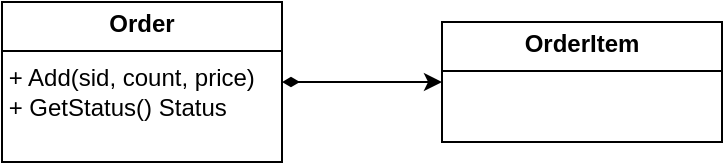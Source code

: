 <mxfile version="26.1.3" pages="2">
  <diagram name="Class diagram" id="GBoX9AJqrzEKFeD1Cp_m">
    <mxGraphModel dx="857" dy="709" grid="1" gridSize="10" guides="1" tooltips="1" connect="1" arrows="1" fold="1" page="0" pageScale="1" pageWidth="850" pageHeight="1100" math="0" shadow="0">
      <root>
        <mxCell id="0" />
        <mxCell id="1" parent="0" />
        <mxCell id="lTzQexU_BMAGF3mtQ2yn-1" value="&lt;p style=&quot;margin:0px;margin-top:4px;text-align:center;&quot;&gt;&lt;b&gt;OrderItem&lt;/b&gt;&lt;/p&gt;&lt;hr size=&quot;1&quot; style=&quot;border-style:solid;&quot;&gt;&lt;div style=&quot;height:2px;&quot;&gt;&lt;/div&gt;" style="verticalAlign=top;align=left;overflow=fill;html=1;whiteSpace=wrap;" vertex="1" parent="1">
          <mxGeometry x="400" y="250" width="140" height="60" as="geometry" />
        </mxCell>
        <mxCell id="lTzQexU_BMAGF3mtQ2yn-3" style="edgeStyle=orthogonalEdgeStyle;rounded=0;orthogonalLoop=1;jettySize=auto;html=1;startArrow=diamondThin;startFill=1;" edge="1" parent="1" source="lTzQexU_BMAGF3mtQ2yn-2" target="lTzQexU_BMAGF3mtQ2yn-1">
          <mxGeometry relative="1" as="geometry" />
        </mxCell>
        <mxCell id="lTzQexU_BMAGF3mtQ2yn-2" value="&lt;p style=&quot;margin:0px;margin-top:4px;text-align:center;&quot;&gt;&lt;b&gt;Order&lt;/b&gt;&lt;/p&gt;&lt;hr size=&quot;1&quot; style=&quot;border-style:solid;&quot;&gt;&lt;div style=&quot;height:2px;&quot;&gt;&amp;nbsp;+ Add(sid, count, price)&lt;br&gt;&amp;nbsp;+ GetStatus() Status&lt;/div&gt;" style="verticalAlign=top;align=left;overflow=fill;html=1;whiteSpace=wrap;" vertex="1" parent="1">
          <mxGeometry x="180" y="240" width="140" height="80" as="geometry" />
        </mxCell>
      </root>
    </mxGraphModel>
  </diagram>
  <diagram id="SDZsltE4_ZyweuexhPFN" name=" Component diagram">
    <mxGraphModel dx="1257" dy="709" grid="1" gridSize="10" guides="1" tooltips="1" connect="1" arrows="1" fold="1" page="0" pageScale="1" pageWidth="850" pageHeight="1100" math="0" shadow="0">
      <root>
        <mxCell id="0" />
        <mxCell id="1" parent="0" />
        <mxCell id="1w8ebbyBeBTkUpwYD-35-4" style="edgeStyle=orthogonalEdgeStyle;rounded=0;orthogonalLoop=1;jettySize=auto;html=1;" edge="1" parent="1" source="1w8ebbyBeBTkUpwYD-35-1" target="1w8ebbyBeBTkUpwYD-35-2">
          <mxGeometry relative="1" as="geometry" />
        </mxCell>
        <mxCell id="1w8ebbyBeBTkUpwYD-35-5" style="edgeStyle=orthogonalEdgeStyle;rounded=0;orthogonalLoop=1;jettySize=auto;html=1;" edge="1" parent="1" source="1w8ebbyBeBTkUpwYD-35-1" target="1w8ebbyBeBTkUpwYD-35-3">
          <mxGeometry relative="1" as="geometry" />
        </mxCell>
        <mxCell id="1w8ebbyBeBTkUpwYD-35-10" style="edgeStyle=orthogonalEdgeStyle;rounded=0;orthogonalLoop=1;jettySize=auto;html=1;" edge="1" parent="1" source="1w8ebbyBeBTkUpwYD-35-1" target="1w8ebbyBeBTkUpwYD-35-7">
          <mxGeometry relative="1" as="geometry" />
        </mxCell>
        <mxCell id="1w8ebbyBeBTkUpwYD-35-1" value="Orders" style="rounded=0;whiteSpace=wrap;html=1;" vertex="1" parent="1">
          <mxGeometry x="-40" y="100" width="120" height="60" as="geometry" />
        </mxCell>
        <mxCell id="1w8ebbyBeBTkUpwYD-35-9" style="edgeStyle=orthogonalEdgeStyle;rounded=0;orthogonalLoop=1;jettySize=auto;html=1;" edge="1" parent="1" source="1w8ebbyBeBTkUpwYD-35-2" target="1w8ebbyBeBTkUpwYD-35-6">
          <mxGeometry relative="1" as="geometry" />
        </mxCell>
        <mxCell id="1w8ebbyBeBTkUpwYD-35-2" value="Stocks" style="rounded=0;whiteSpace=wrap;html=1;" vertex="1" parent="1">
          <mxGeometry x="-240" y="100" width="120" height="60" as="geometry" />
        </mxCell>
        <mxCell id="1w8ebbyBeBTkUpwYD-35-13" style="edgeStyle=orthogonalEdgeStyle;rounded=0;orthogonalLoop=1;jettySize=auto;html=1;" edge="1" parent="1" source="1w8ebbyBeBTkUpwYD-35-3" target="1w8ebbyBeBTkUpwYD-35-11">
          <mxGeometry relative="1" as="geometry" />
        </mxCell>
        <mxCell id="1w8ebbyBeBTkUpwYD-35-14" style="edgeStyle=orthogonalEdgeStyle;rounded=0;orthogonalLoop=1;jettySize=auto;html=1;" edge="1" parent="1" source="1w8ebbyBeBTkUpwYD-35-3" target="1w8ebbyBeBTkUpwYD-35-12">
          <mxGeometry relative="1" as="geometry" />
        </mxCell>
        <mxCell id="1w8ebbyBeBTkUpwYD-35-3" value="Payment" style="rounded=0;whiteSpace=wrap;html=1;" vertex="1" parent="1">
          <mxGeometry x="150" y="100" width="120" height="60" as="geometry" />
        </mxCell>
        <mxCell id="1w8ebbyBeBTkUpwYD-35-6" value="" style="shape=cylinder3;whiteSpace=wrap;html=1;boundedLbl=1;backgroundOutline=1;size=15;" vertex="1" parent="1">
          <mxGeometry x="-210" y="210" width="60" height="80" as="geometry" />
        </mxCell>
        <mxCell id="1w8ebbyBeBTkUpwYD-35-7" value="" style="shape=cylinder3;whiteSpace=wrap;html=1;boundedLbl=1;backgroundOutline=1;size=15;" vertex="1" parent="1">
          <mxGeometry x="-10" y="200" width="60" height="80" as="geometry" />
        </mxCell>
        <mxCell id="1w8ebbyBeBTkUpwYD-35-11" value="by Card" style="rounded=0;whiteSpace=wrap;html=1;" vertex="1" parent="1">
          <mxGeometry x="80" y="210" width="120" height="60" as="geometry" />
        </mxCell>
        <mxCell id="1w8ebbyBeBTkUpwYD-35-12" value="by Bonus" style="rounded=0;whiteSpace=wrap;html=1;" vertex="1" parent="1">
          <mxGeometry x="230" y="210" width="120" height="60" as="geometry" />
        </mxCell>
      </root>
    </mxGraphModel>
  </diagram>
</mxfile>
